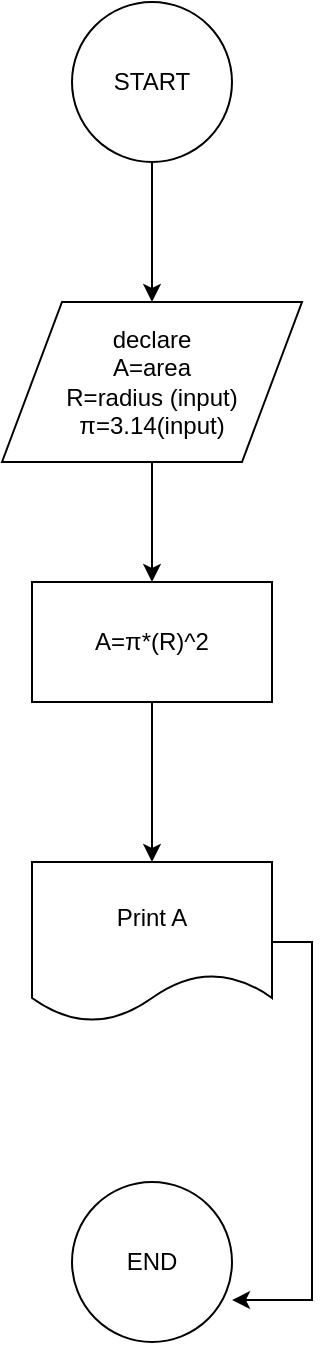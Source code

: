 <mxfile version="12.1.3" type="github" pages="1"><diagram id="CA33ggqVCTUfITcTAXp9" name="Page-1"><mxGraphModel dx="1346" dy="770" grid="1" gridSize="10" guides="1" tooltips="1" connect="1" arrows="1" fold="1" page="1" pageScale="1" pageWidth="850" pageHeight="1100" math="0" shadow="0"><root><mxCell id="0"/><mxCell id="1" parent="0"/><mxCell id="Y8AHfqCt79ug-jw7QOY6-6" value="" style="edgeStyle=orthogonalEdgeStyle;rounded=0;orthogonalLoop=1;jettySize=auto;html=1;" edge="1" parent="1" source="Y8AHfqCt79ug-jw7QOY6-1" target="Y8AHfqCt79ug-jw7QOY6-2"><mxGeometry relative="1" as="geometry"/></mxCell><mxCell id="Y8AHfqCt79ug-jw7QOY6-1" value="START" style="ellipse;whiteSpace=wrap;html=1;aspect=fixed;" vertex="1" parent="1"><mxGeometry x="400" y="30" width="80" height="80" as="geometry"/></mxCell><mxCell id="Y8AHfqCt79ug-jw7QOY6-8" value="" style="edgeStyle=orthogonalEdgeStyle;rounded=0;orthogonalLoop=1;jettySize=auto;html=1;" edge="1" parent="1" source="Y8AHfqCt79ug-jw7QOY6-2"><mxGeometry relative="1" as="geometry"><mxPoint x="440" y="320" as="targetPoint"/></mxGeometry></mxCell><mxCell id="Y8AHfqCt79ug-jw7QOY6-2" value="declare&lt;br&gt;A=area&lt;br&gt;R=radius (input)&lt;br&gt;π=3.14(input)" style="shape=parallelogram;perimeter=parallelogramPerimeter;whiteSpace=wrap;html=1;" vertex="1" parent="1"><mxGeometry x="365" y="180" width="150" height="80" as="geometry"/></mxCell><mxCell id="Y8AHfqCt79ug-jw7QOY6-11" value="" style="edgeStyle=orthogonalEdgeStyle;rounded=0;orthogonalLoop=1;jettySize=auto;html=1;" edge="1" parent="1" source="Y8AHfqCt79ug-jw7QOY6-3" target="Y8AHfqCt79ug-jw7QOY6-4"><mxGeometry relative="1" as="geometry"/></mxCell><mxCell id="Y8AHfqCt79ug-jw7QOY6-3" value="A=π*(R)^2" style="rounded=0;whiteSpace=wrap;html=1;" vertex="1" parent="1"><mxGeometry x="380" y="320" width="120" height="60" as="geometry"/></mxCell><mxCell id="Y8AHfqCt79ug-jw7QOY6-12" style="edgeStyle=orthogonalEdgeStyle;rounded=0;orthogonalLoop=1;jettySize=auto;html=1;exitX=1;exitY=0.5;exitDx=0;exitDy=0;entryX=1;entryY=0.738;entryDx=0;entryDy=0;entryPerimeter=0;" edge="1" parent="1" source="Y8AHfqCt79ug-jw7QOY6-4" target="Y8AHfqCt79ug-jw7QOY6-5"><mxGeometry relative="1" as="geometry"/></mxCell><mxCell id="Y8AHfqCt79ug-jw7QOY6-4" value="Print A" style="shape=document;whiteSpace=wrap;html=1;boundedLbl=1;" vertex="1" parent="1"><mxGeometry x="380" y="460" width="120" height="80" as="geometry"/></mxCell><mxCell id="Y8AHfqCt79ug-jw7QOY6-5" value="END" style="ellipse;whiteSpace=wrap;html=1;aspect=fixed;" vertex="1" parent="1"><mxGeometry x="400" y="620" width="80" height="80" as="geometry"/></mxCell></root></mxGraphModel></diagram></mxfile>